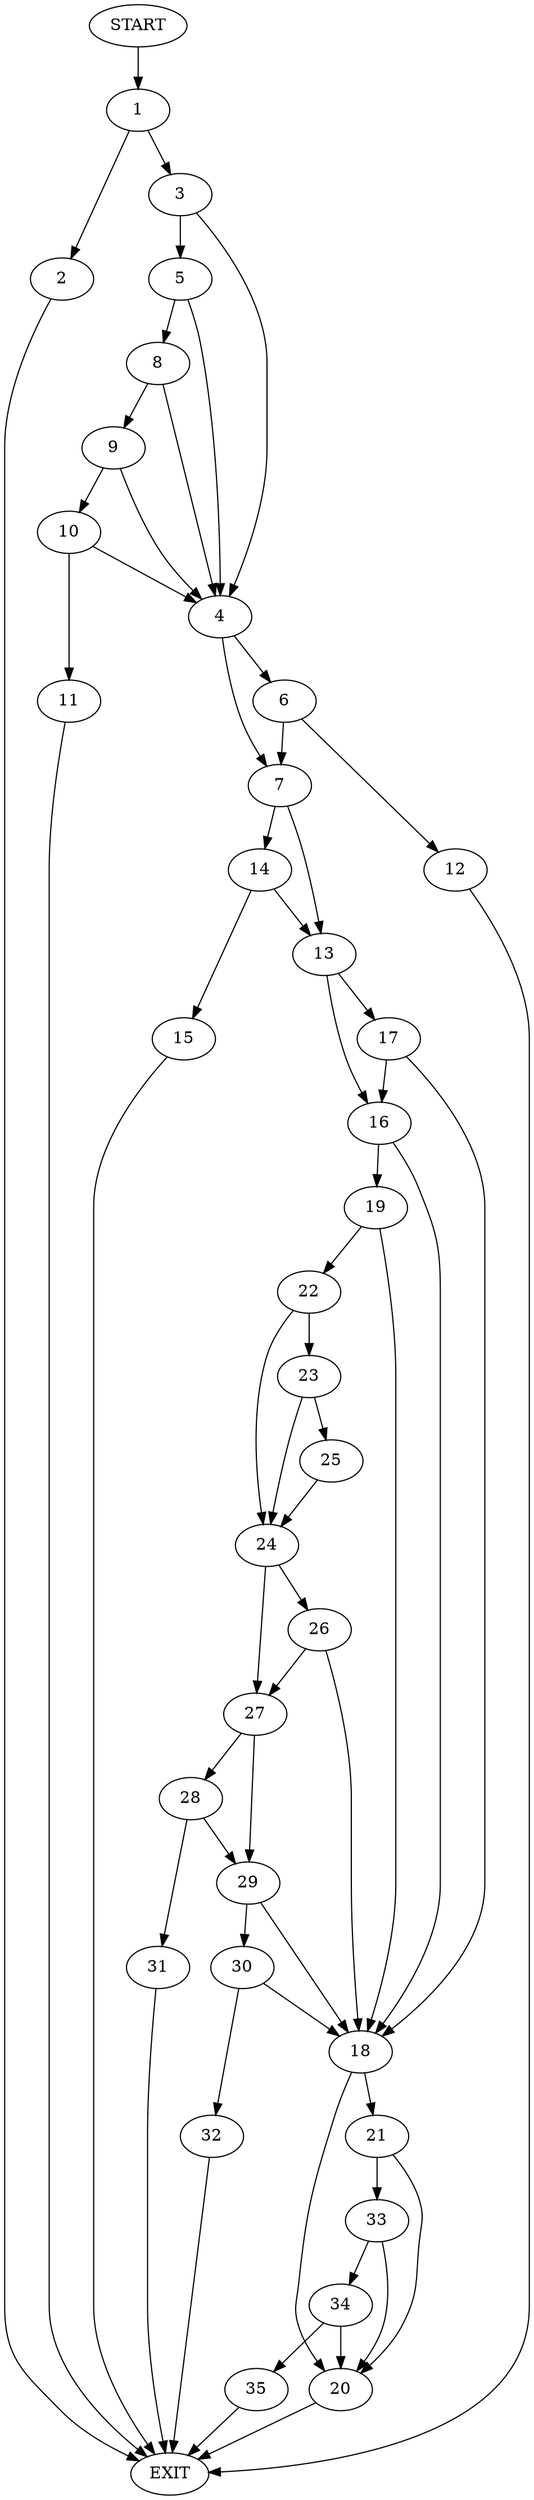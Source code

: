 digraph {
0 [label="START"]
36 [label="EXIT"]
0 -> 1
1 -> 2
1 -> 3
2 -> 36
3 -> 4
3 -> 5
4 -> 6
4 -> 7
5 -> 4
5 -> 8
8 -> 9
8 -> 4
9 -> 4
9 -> 10
10 -> 4
10 -> 11
11 -> 36
6 -> 12
6 -> 7
7 -> 13
7 -> 14
12 -> 36
14 -> 13
14 -> 15
13 -> 16
13 -> 17
15 -> 36
17 -> 16
17 -> 18
16 -> 19
16 -> 18
18 -> 20
18 -> 21
19 -> 22
19 -> 18
22 -> 23
22 -> 24
23 -> 25
23 -> 24
24 -> 26
24 -> 27
25 -> 24
26 -> 27
26 -> 18
27 -> 28
27 -> 29
29 -> 30
29 -> 18
28 -> 31
28 -> 29
31 -> 36
30 -> 32
30 -> 18
32 -> 36
21 -> 20
21 -> 33
20 -> 36
33 -> 20
33 -> 34
34 -> 20
34 -> 35
35 -> 36
}
